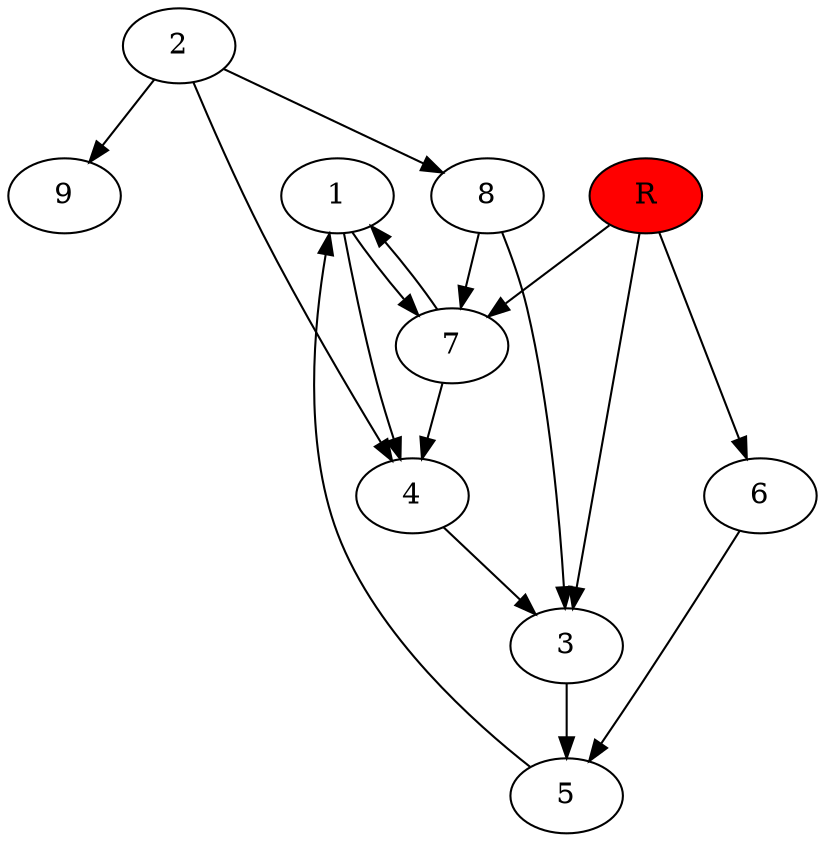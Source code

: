 digraph prb17981 {
	1
	2
	3
	4
	5
	6
	7
	8
	R [fillcolor="#ff0000" style=filled]
	1 -> 4
	1 -> 7
	2 -> 4
	2 -> 8
	2 -> 9
	3 -> 5
	4 -> 3
	5 -> 1
	6 -> 5
	7 -> 1
	7 -> 4
	8 -> 3
	8 -> 7
	R -> 3
	R -> 6
	R -> 7
}
